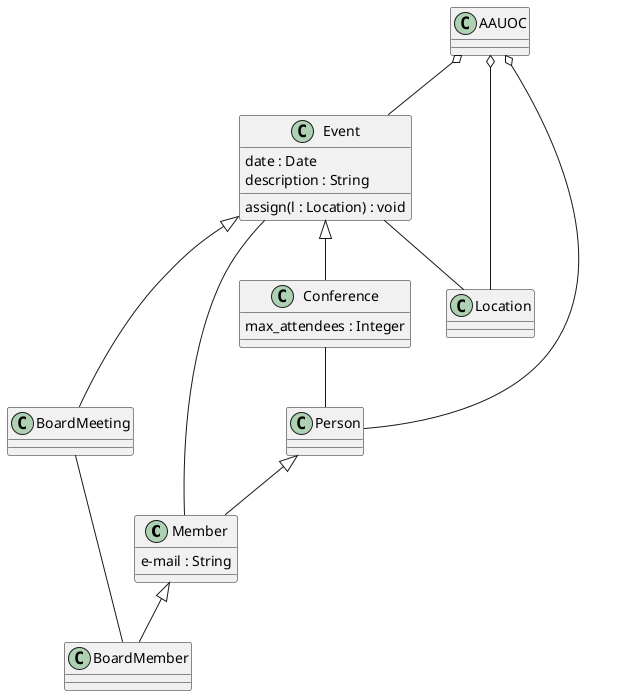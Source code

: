 @startuml
class Member{
    e-mail : String
}

class BoardMember{
}

class Event{
    date : Date
    description : String
    assign(l : Location) : void
}

class Conference{
    max_attendees : Integer
}

class BoardMeeting{
}

class Location{
    
}

class Person{
}

class AAUOC{
}

AAUOC o-- Event
AAUOC o-- Person
AAUOC o-- Location
Event -- Location
Event -- Member
Event <|-- Conference
Event <|-- BoardMeeting
Conference -- Person
BoardMeeting -- BoardMember
Person <|-- Member
Member <|-- BoardMember


@enduml